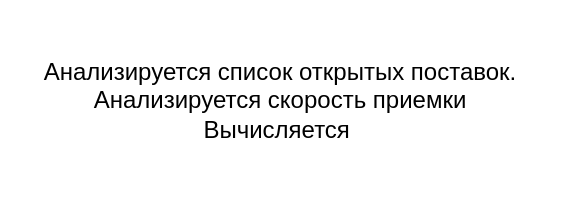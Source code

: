 <mxfile version="24.7.1" type="github">
  <diagram name="Page-1" id="c7488fd3-1785-93aa-aadb-54a6760d102a">
    <mxGraphModel dx="1242" dy="575" grid="1" gridSize="10" guides="1" tooltips="1" connect="1" arrows="1" fold="1" page="1" pageScale="1" pageWidth="1100" pageHeight="850" background="none" math="0" shadow="0">
      <root>
        <mxCell id="0" />
        <mxCell id="1" parent="0" />
        <mxCell id="Q_zp69lY7drZ3QzHUr-w-1" value="Анализируется список открытых поставок.&lt;div&gt;Анализируется скорость приемки&lt;/div&gt;&lt;div&gt;Вычисляется&amp;nbsp;&lt;/div&gt;" style="text;html=1;align=center;verticalAlign=middle;whiteSpace=wrap;rounded=0;" vertex="1" parent="1">
          <mxGeometry x="300" y="80" width="280" height="100" as="geometry" />
        </mxCell>
      </root>
    </mxGraphModel>
  </diagram>
</mxfile>
